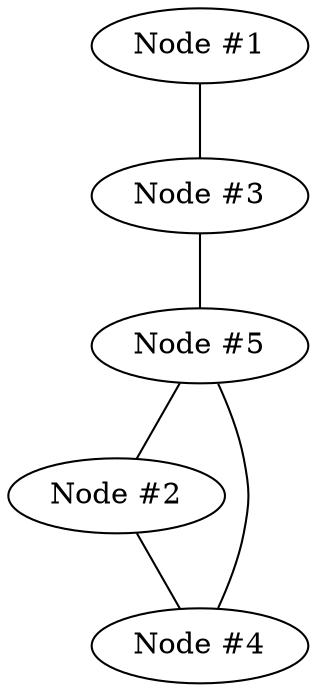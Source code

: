 graph prova{
	"Node #1" -- "Node #3" [weight=1];
	"Node #3" -- "Node #5" [weight=1];
	"Node #5" -- "Node #2" [weight=1];
	"Node #5" -- "Node #4" [weight=1];
	"Node #2" -- "Node #4" [weight=1];
}